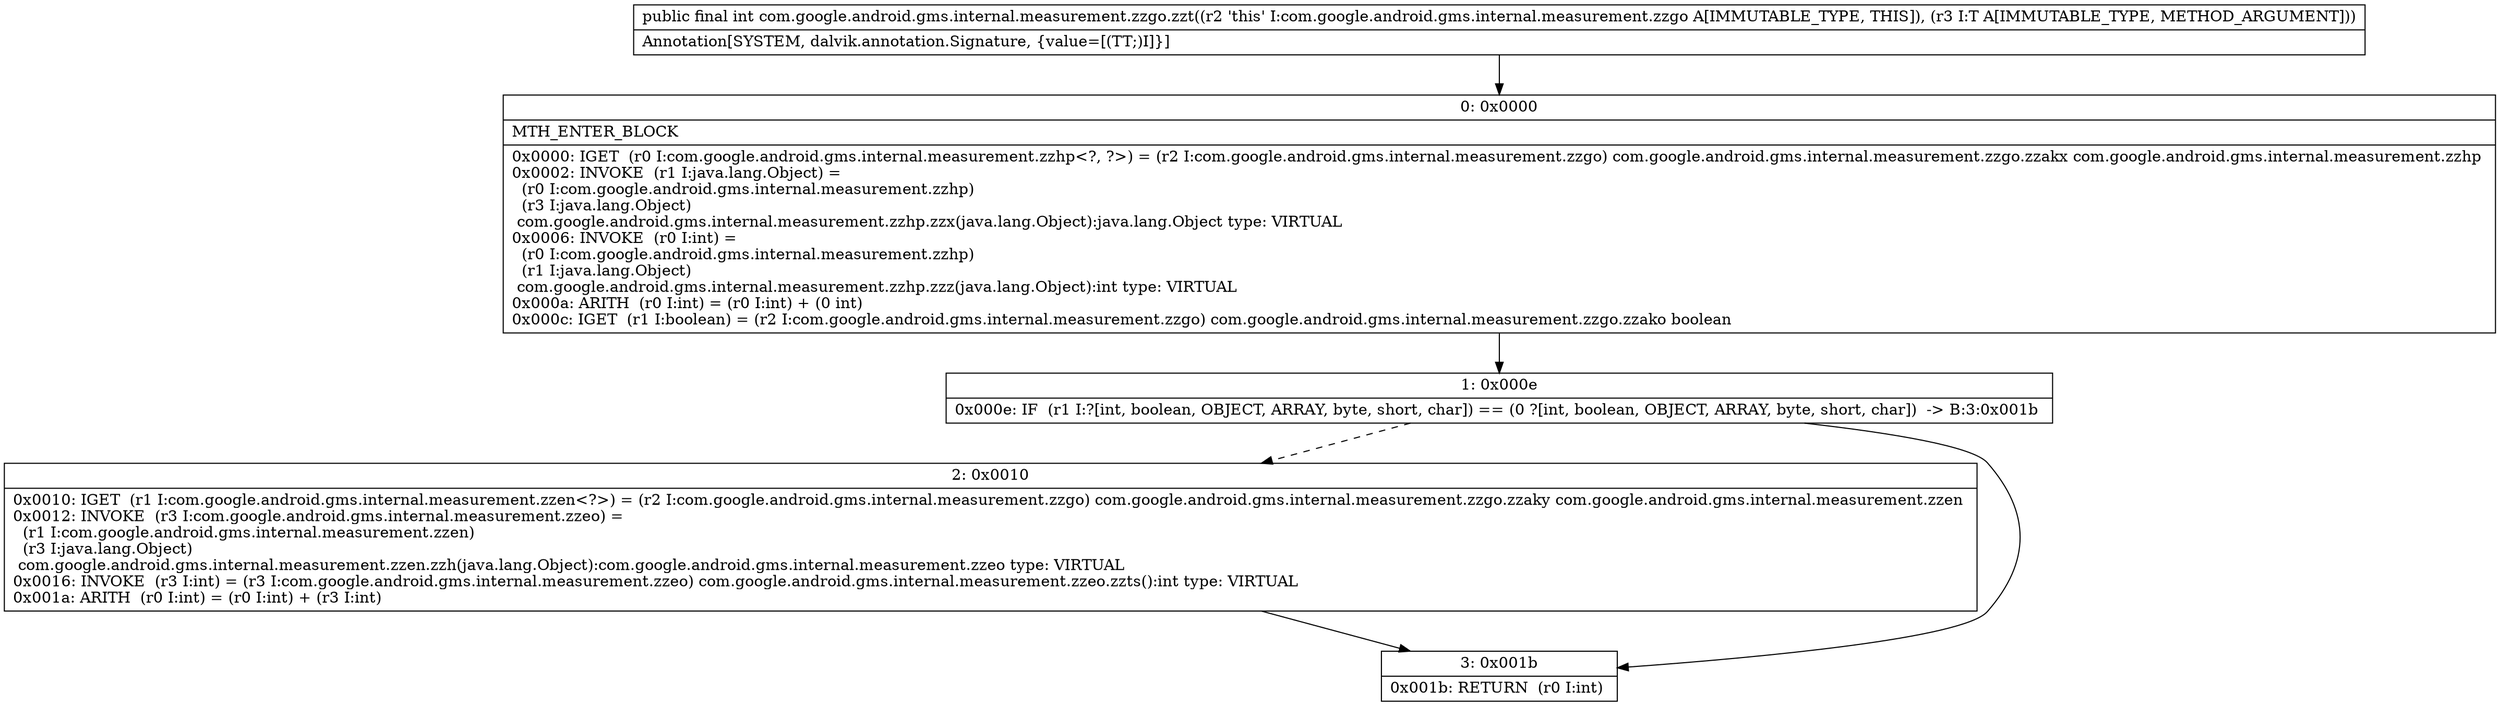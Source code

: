 digraph "CFG forcom.google.android.gms.internal.measurement.zzgo.zzt(Ljava\/lang\/Object;)I" {
Node_0 [shape=record,label="{0\:\ 0x0000|MTH_ENTER_BLOCK\l|0x0000: IGET  (r0 I:com.google.android.gms.internal.measurement.zzhp\<?, ?\>) = (r2 I:com.google.android.gms.internal.measurement.zzgo) com.google.android.gms.internal.measurement.zzgo.zzakx com.google.android.gms.internal.measurement.zzhp \l0x0002: INVOKE  (r1 I:java.lang.Object) = \l  (r0 I:com.google.android.gms.internal.measurement.zzhp)\l  (r3 I:java.lang.Object)\l com.google.android.gms.internal.measurement.zzhp.zzx(java.lang.Object):java.lang.Object type: VIRTUAL \l0x0006: INVOKE  (r0 I:int) = \l  (r0 I:com.google.android.gms.internal.measurement.zzhp)\l  (r1 I:java.lang.Object)\l com.google.android.gms.internal.measurement.zzhp.zzz(java.lang.Object):int type: VIRTUAL \l0x000a: ARITH  (r0 I:int) = (r0 I:int) + (0 int) \l0x000c: IGET  (r1 I:boolean) = (r2 I:com.google.android.gms.internal.measurement.zzgo) com.google.android.gms.internal.measurement.zzgo.zzako boolean \l}"];
Node_1 [shape=record,label="{1\:\ 0x000e|0x000e: IF  (r1 I:?[int, boolean, OBJECT, ARRAY, byte, short, char]) == (0 ?[int, boolean, OBJECT, ARRAY, byte, short, char])  \-\> B:3:0x001b \l}"];
Node_2 [shape=record,label="{2\:\ 0x0010|0x0010: IGET  (r1 I:com.google.android.gms.internal.measurement.zzen\<?\>) = (r2 I:com.google.android.gms.internal.measurement.zzgo) com.google.android.gms.internal.measurement.zzgo.zzaky com.google.android.gms.internal.measurement.zzen \l0x0012: INVOKE  (r3 I:com.google.android.gms.internal.measurement.zzeo) = \l  (r1 I:com.google.android.gms.internal.measurement.zzen)\l  (r3 I:java.lang.Object)\l com.google.android.gms.internal.measurement.zzen.zzh(java.lang.Object):com.google.android.gms.internal.measurement.zzeo type: VIRTUAL \l0x0016: INVOKE  (r3 I:int) = (r3 I:com.google.android.gms.internal.measurement.zzeo) com.google.android.gms.internal.measurement.zzeo.zzts():int type: VIRTUAL \l0x001a: ARITH  (r0 I:int) = (r0 I:int) + (r3 I:int) \l}"];
Node_3 [shape=record,label="{3\:\ 0x001b|0x001b: RETURN  (r0 I:int) \l}"];
MethodNode[shape=record,label="{public final int com.google.android.gms.internal.measurement.zzgo.zzt((r2 'this' I:com.google.android.gms.internal.measurement.zzgo A[IMMUTABLE_TYPE, THIS]), (r3 I:T A[IMMUTABLE_TYPE, METHOD_ARGUMENT]))  | Annotation[SYSTEM, dalvik.annotation.Signature, \{value=[(TT;)I]\}]\l}"];
MethodNode -> Node_0;
Node_0 -> Node_1;
Node_1 -> Node_2[style=dashed];
Node_1 -> Node_3;
Node_2 -> Node_3;
}

